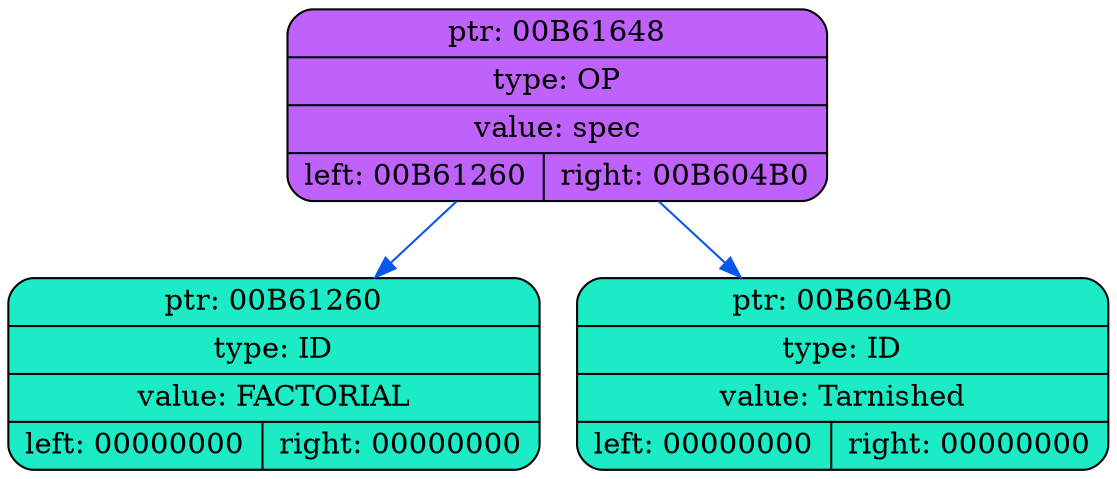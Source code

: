 digraph
{
    rankdir=TP

        node00B61648[shape=record,style="rounded,filled",fillcolor="#BF62FC",label="{ ptr: 00B61648 | type: OP | value: spec| { left: 00B61260 | right: 00B604B0 }}"];
    node00B61648 -> node00B61260[color="#0855F0"]
    node00B61260[shape=record,style="rounded,filled",fillcolor="#1BECC5",label="{ ptr: 00B61260 | type: ID | value: FACTORIAL| { left: 00000000 | right: 00000000 }}"];
    node00B61648 -> node00B604B0[color="#0855F0"]
    node00B604B0[shape=record,style="rounded,filled",fillcolor="#1BECC5",label="{ ptr: 00B604B0 | type: ID | value: Tarnished| { left: 00000000 | right: 00000000 }}"];
}